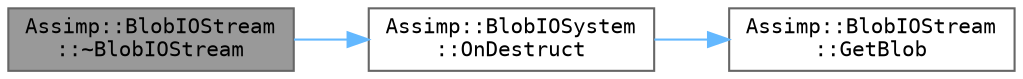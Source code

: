 digraph "Assimp::BlobIOStream::~BlobIOStream"
{
 // LATEX_PDF_SIZE
  bgcolor="transparent";
  edge [fontname=Terminal,fontsize=10,labelfontname=Helvetica,labelfontsize=10];
  node [fontname=Terminal,fontsize=10,shape=box,height=0.2,width=0.4];
  rankdir="LR";
  Node1 [label="Assimp::BlobIOStream\l::~BlobIOStream",height=0.2,width=0.4,color="gray40", fillcolor="grey60", style="filled", fontcolor="black",tooltip="The class destructor."];
  Node1 -> Node2 [color="steelblue1",style="solid"];
  Node2 [label="Assimp::BlobIOSystem\l::OnDestruct",height=0.2,width=0.4,color="grey40", fillcolor="white", style="filled",URL="$class_assimp_1_1_blob_i_o_system.html#a54d97cba240908302b508c770c11e9f0",tooltip=" "];
  Node2 -> Node3 [color="steelblue1",style="solid"];
  Node3 [label="Assimp::BlobIOStream\l::GetBlob",height=0.2,width=0.4,color="grey40", fillcolor="white", style="filled",URL="$class_assimp_1_1_blob_i_o_stream.html#ae81d57b624c32b519d6049394d5aa1cb",tooltip=" "];
}
